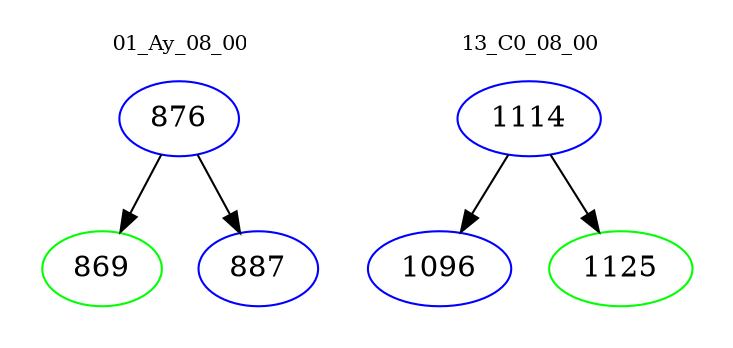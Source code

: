digraph{
subgraph cluster_0 {
color = white
label = "01_Ay_08_00";
fontsize=10;
T0_876 [label="876", color="blue"]
T0_876 -> T0_869 [color="black"]
T0_869 [label="869", color="green"]
T0_876 -> T0_887 [color="black"]
T0_887 [label="887", color="blue"]
}
subgraph cluster_1 {
color = white
label = "13_C0_08_00";
fontsize=10;
T1_1114 [label="1114", color="blue"]
T1_1114 -> T1_1096 [color="black"]
T1_1096 [label="1096", color="blue"]
T1_1114 -> T1_1125 [color="black"]
T1_1125 [label="1125", color="green"]
}
}
